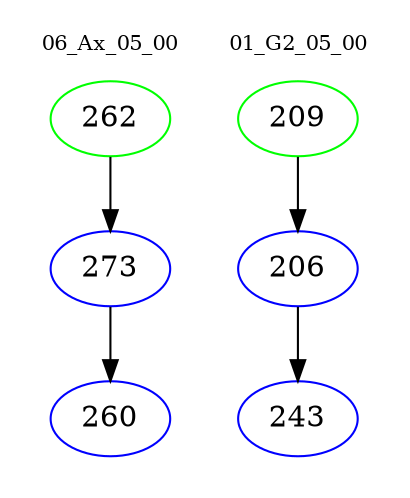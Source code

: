 digraph{
subgraph cluster_0 {
color = white
label = "06_Ax_05_00";
fontsize=10;
T0_262 [label="262", color="green"]
T0_262 -> T0_273 [color="black"]
T0_273 [label="273", color="blue"]
T0_273 -> T0_260 [color="black"]
T0_260 [label="260", color="blue"]
}
subgraph cluster_1 {
color = white
label = "01_G2_05_00";
fontsize=10;
T1_209 [label="209", color="green"]
T1_209 -> T1_206 [color="black"]
T1_206 [label="206", color="blue"]
T1_206 -> T1_243 [color="black"]
T1_243 [label="243", color="blue"]
}
}
